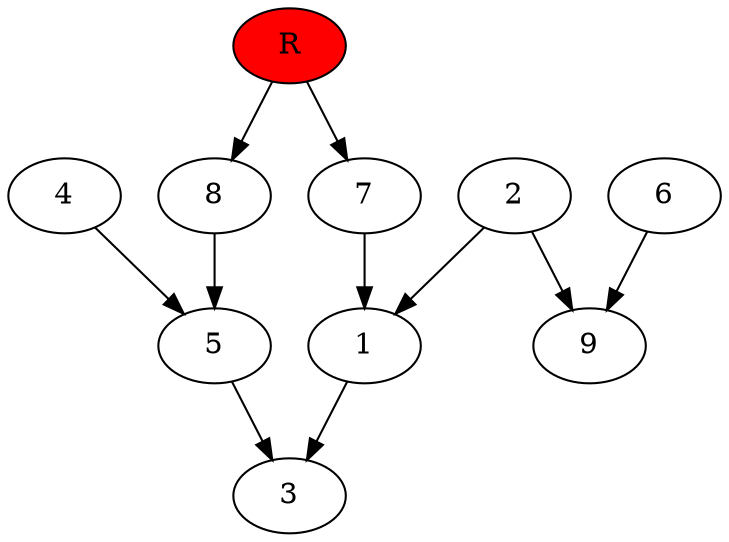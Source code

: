 digraph prb22909 {
	1
	2
	3
	4
	5
	6
	7
	8
	R [fillcolor="#ff0000" style=filled]
	1 -> 3
	2 -> 1
	2 -> 9
	4 -> 5
	5 -> 3
	6 -> 9
	7 -> 1
	8 -> 5
	R -> 7
	R -> 8
}
